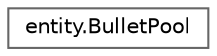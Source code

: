 digraph "Graphical Class Hierarchy"
{
 // LATEX_PDF_SIZE
  bgcolor="transparent";
  edge [fontname=Helvetica,fontsize=10,labelfontname=Helvetica,labelfontsize=10];
  node [fontname=Helvetica,fontsize=10,shape=box,height=0.2,width=0.4];
  rankdir="LR";
  Node0 [id="Node000000",label="entity.BulletPool",height=0.2,width=0.4,color="grey40", fillcolor="white", style="filled",URL="$classentity_1_1_bullet_pool.html",tooltip="Implements a pool of recyclable bullets."];
}
